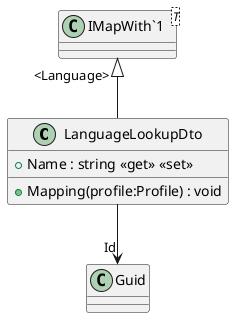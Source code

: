 @startuml
class LanguageLookupDto {
    + Name : string <<get>> <<set>>
    + Mapping(profile:Profile) : void
}
class "IMapWith`1"<T> {
}
"IMapWith`1" "<Language>" <|-- LanguageLookupDto
LanguageLookupDto --> "Id" Guid
@enduml
